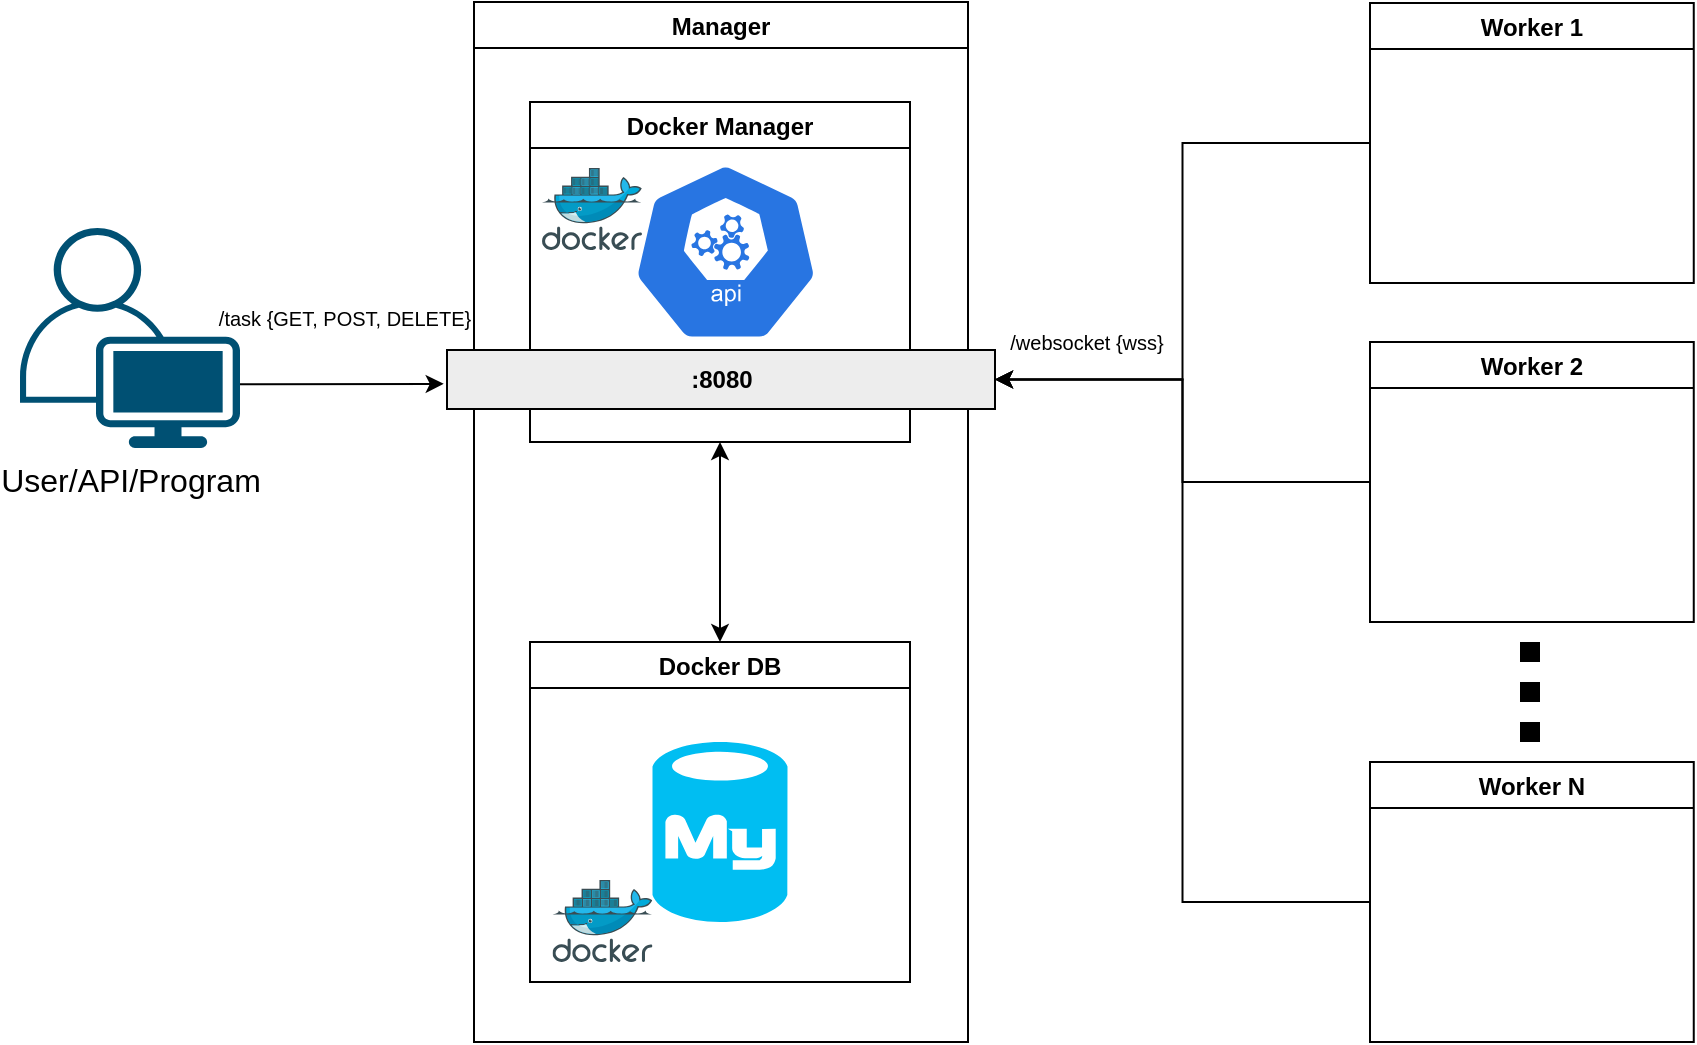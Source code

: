 <mxfile version="22.1.17" type="device">
  <diagram name="Page-1" id="E-aqEsKcpCFOM5G_bo27">
    <mxGraphModel dx="1430" dy="794" grid="0" gridSize="10" guides="1" tooltips="1" connect="1" arrows="1" fold="1" page="1" pageScale="1" pageWidth="850" pageHeight="1100" math="0" shadow="0">
      <root>
        <mxCell id="0" />
        <mxCell id="1" parent="0" />
        <mxCell id="iDe31Pu97hCUr6PlDok6-3" value="Docker Manager" style="swimlane;fillColor=none;" parent="1" vertex="1">
          <mxGeometry x="268" y="130" width="190" height="170" as="geometry" />
        </mxCell>
        <mxCell id="iDe31Pu97hCUr6PlDok6-2" value="" style="sketch=0;html=1;dashed=0;whitespace=wrap;fillColor=#2875E2;strokeColor=#ffffff;points=[[0.005,0.63,0],[0.1,0.2,0],[0.9,0.2,0],[0.5,0,0],[0.995,0.63,0],[0.72,0.99,0],[0.5,1,0],[0.28,0.99,0]];verticalLabelPosition=bottom;align=center;verticalAlign=top;shape=mxgraph.kubernetes.icon;prIcon=api" parent="iDe31Pu97hCUr6PlDok6-3" vertex="1">
          <mxGeometry x="51" y="30" width="93.75" height="90" as="geometry" />
        </mxCell>
        <mxCell id="iDe31Pu97hCUr6PlDok6-6" value="" style="image;sketch=0;aspect=fixed;html=1;points=[];align=center;fontSize=12;image=img/lib/mscae/Docker.svg;movable=1;resizable=1;rotatable=1;deletable=1;editable=1;locked=0;connectable=1;" parent="iDe31Pu97hCUr6PlDok6-3" vertex="1">
          <mxGeometry x="6" y="33" width="50" height="41" as="geometry" />
        </mxCell>
        <mxCell id="iDe31Pu97hCUr6PlDok6-54" value="Manager" style="swimlane;rounded=0;fillColor=none;" parent="1" vertex="1">
          <mxGeometry x="240" y="80" width="247" height="520" as="geometry" />
        </mxCell>
        <mxCell id="iDe31Pu97hCUr6PlDok6-12" value="" style="image;sketch=0;aspect=fixed;html=1;points=[];align=center;fontSize=12;image=img/lib/mscae/Docker.svg;" parent="iDe31Pu97hCUr6PlDok6-54" vertex="1">
          <mxGeometry x="39.25" y="439" width="50" height="41" as="geometry" />
        </mxCell>
        <mxCell id="iDe31Pu97hCUr6PlDok6-13" style="edgeStyle=orthogonalEdgeStyle;rounded=0;orthogonalLoop=1;jettySize=auto;html=1;entryX=0.5;entryY=1;entryDx=0;entryDy=0;startArrow=classic;startFill=1;" parent="1" source="iDe31Pu97hCUr6PlDok6-10" target="iDe31Pu97hCUr6PlDok6-3" edge="1">
          <mxGeometry relative="1" as="geometry" />
        </mxCell>
        <mxCell id="iDe31Pu97hCUr6PlDok6-10" value="Docker DB" style="swimlane;fillColor=none;" parent="1" vertex="1">
          <mxGeometry x="268" y="400" width="190" height="170" as="geometry" />
        </mxCell>
        <mxCell id="iDe31Pu97hCUr6PlDok6-1" value="" style="verticalLabelPosition=bottom;html=1;verticalAlign=top;align=center;strokeColor=none;fillColor=#00BEF2;shape=mxgraph.azure.mysql_database;" parent="iDe31Pu97hCUr6PlDok6-10" vertex="1">
          <mxGeometry x="61.25" y="50" width="67.5" height="90" as="geometry" />
        </mxCell>
        <mxCell id="cWLcRoxv2MBwXCB71x0X-2" style="edgeStyle=orthogonalEdgeStyle;rounded=0;orthogonalLoop=1;jettySize=auto;html=1;entryX=1;entryY=0.5;entryDx=0;entryDy=0;" edge="1" parent="1" source="iDe31Pu97hCUr6PlDok6-22" target="cWLcRoxv2MBwXCB71x0X-1">
          <mxGeometry relative="1" as="geometry" />
        </mxCell>
        <mxCell id="iDe31Pu97hCUr6PlDok6-22" value="Worker N" style="swimlane;startSize=23;fillColor=none;" parent="1" vertex="1">
          <mxGeometry x="688" y="460" width="161.88" height="140" as="geometry" />
        </mxCell>
        <mxCell id="U7m1ugG-zNqQuxMN_UuL-1" value="" style="fontColor=#000000;verticalAlign=middle;verticalLabelPosition=middle;labelPosition=right;align=left;html=1;outlineConnect=0;fillColor=#d6d6d6;strokeColor=#999;gradientColor=none;gradientDirection=north;strokeWidth=2;shape=stencil(fZHBDsIgDIafhuOWDfQBzNTTjt6XCriRbLDA5vTtLVRjtkQTUtqvP9AWJqrQwagZLyCMWk5MHBnnd/AGrj1ijpmOYMkLii0MmlBt7PxAckm2dq0jxbI6IU6sOLDoF19HVDfndevdbNVKsdF91GaANpYZvKTLu2kaAxOoO+OSyorcSGdvxirtc+kGpAomwC3ygHuPBYbs6sGqkAkEfPemTYJkQ5N0TR+by/Ylz0fbUl8Pevo9h+cqWjZT2k4t1vmnT1Gh4MdI0Elp+qqUeQE=);labelBackgroundColor=none;rounded=1;dashed=1;" parent="iDe31Pu97hCUr6PlDok6-22" vertex="1">
          <mxGeometry x="25.94" y="24.5" width="110" height="110" as="geometry" />
        </mxCell>
        <mxCell id="iDe31Pu97hCUr6PlDok6-31" style="rounded=0;orthogonalLoop=1;jettySize=auto;html=1;dashed=1;endArrow=none;endFill=0;strokeWidth=10;dashPattern=1 1;edgeStyle=orthogonalEdgeStyle;" parent="1" edge="1">
          <mxGeometry relative="1" as="geometry">
            <mxPoint x="768" y="400" as="sourcePoint" />
            <mxPoint x="768" y="460" as="targetPoint" />
          </mxGeometry>
        </mxCell>
        <mxCell id="iDe31Pu97hCUr6PlDok6-33" value="&lt;font style=&quot;font-size: 16px;&quot;&gt;User/API/Program&lt;/font&gt;" style="points=[[0.35,0,0],[0.98,0.51,0],[1,0.71,0],[0.67,1,0],[0,0.795,0],[0,0.65,0]];verticalLabelPosition=bottom;sketch=0;html=1;verticalAlign=top;aspect=fixed;align=center;pointerEvents=1;shape=mxgraph.cisco19.user;fillColor=#005073;strokeColor=none;" parent="1" vertex="1">
          <mxGeometry x="13" y="193" width="110" height="110" as="geometry" />
        </mxCell>
        <mxCell id="iDe31Pu97hCUr6PlDok6-35" style="edgeStyle=orthogonalEdgeStyle;rounded=0;orthogonalLoop=1;jettySize=auto;html=1;startArrow=none;startFill=0;exitX=1;exitY=0.71;exitDx=0;exitDy=0;exitPerimeter=0;jumpStyle=arc;entryX=-0.006;entryY=0.574;entryDx=0;entryDy=0;entryPerimeter=0;" parent="1" source="iDe31Pu97hCUr6PlDok6-33" target="cWLcRoxv2MBwXCB71x0X-1" edge="1">
          <mxGeometry relative="1" as="geometry">
            <mxPoint x="170" y="240" as="sourcePoint" />
            <mxPoint x="198" y="239" as="targetPoint" />
          </mxGeometry>
        </mxCell>
        <mxCell id="iDe31Pu97hCUr6PlDok6-37" value="&lt;font style=&quot;font-size: 10px;&quot;&gt;/task {GET, POST, DELETE}&lt;/font&gt;" style="edgeLabel;html=1;align=center;verticalAlign=middle;resizable=0;points=[];labelBackgroundColor=none;" parent="iDe31Pu97hCUr6PlDok6-35" vertex="1" connectable="0">
          <mxGeometry x="-0.229" y="2" relative="1" as="geometry">
            <mxPoint x="12" y="-31" as="offset" />
          </mxGeometry>
        </mxCell>
        <mxCell id="cWLcRoxv2MBwXCB71x0X-4" style="edgeStyle=orthogonalEdgeStyle;rounded=0;orthogonalLoop=1;jettySize=auto;html=1;entryX=1;entryY=0.5;entryDx=0;entryDy=0;" edge="1" parent="1" source="U7m1ugG-zNqQuxMN_UuL-5" target="cWLcRoxv2MBwXCB71x0X-1">
          <mxGeometry relative="1" as="geometry" />
        </mxCell>
        <mxCell id="U7m1ugG-zNqQuxMN_UuL-5" value="Worker 1" style="swimlane;startSize=23;fillColor=none;" parent="1" vertex="1">
          <mxGeometry x="688" y="80.5" width="161.88" height="140" as="geometry" />
        </mxCell>
        <mxCell id="U7m1ugG-zNqQuxMN_UuL-6" value="" style="fontColor=#000000;verticalAlign=middle;verticalLabelPosition=middle;labelPosition=right;align=left;html=1;outlineConnect=0;fillColor=#d6d6d6;strokeColor=#999;gradientColor=none;gradientDirection=north;strokeWidth=2;shape=stencil(fZHBDsIgDIafhuOWDfQBzNTTjt6XCriRbLDA5vTtLVRjtkQTUtqvP9AWJqrQwagZLyCMWk5MHBnnd/AGrj1ijpmOYMkLii0MmlBt7PxAckm2dq0jxbI6IU6sOLDoF19HVDfndevdbNVKsdF91GaANpYZvKTLu2kaAxOoO+OSyorcSGdvxirtc+kGpAomwC3ygHuPBYbs6sGqkAkEfPemTYJkQ5N0TR+by/Ylz0fbUl8Pevo9h+cqWjZT2k4t1vmnT1Gh4MdI0Elp+qqUeQE=);labelBackgroundColor=none;rounded=1;dashed=1;" parent="U7m1ugG-zNqQuxMN_UuL-5" vertex="1">
          <mxGeometry x="25.94" y="24.5" width="110" height="110" as="geometry" />
        </mxCell>
        <mxCell id="cWLcRoxv2MBwXCB71x0X-3" style="edgeStyle=orthogonalEdgeStyle;rounded=0;orthogonalLoop=1;jettySize=auto;html=1;entryX=1;entryY=0.5;entryDx=0;entryDy=0;" edge="1" parent="1" source="U7m1ugG-zNqQuxMN_UuL-7" target="cWLcRoxv2MBwXCB71x0X-1">
          <mxGeometry relative="1" as="geometry" />
        </mxCell>
        <mxCell id="U7m1ugG-zNqQuxMN_UuL-7" value="Worker 2" style="swimlane;startSize=23;fillColor=none;" parent="1" vertex="1">
          <mxGeometry x="688" y="250" width="161.88" height="140" as="geometry" />
        </mxCell>
        <mxCell id="U7m1ugG-zNqQuxMN_UuL-8" value="" style="fontColor=#000000;verticalAlign=middle;verticalLabelPosition=middle;labelPosition=right;align=left;html=1;outlineConnect=0;fillColor=#d6d6d6;strokeColor=#999;gradientColor=none;gradientDirection=north;strokeWidth=2;shape=stencil(fZHBDsIgDIafhuOWDfQBzNTTjt6XCriRbLDA5vTtLVRjtkQTUtqvP9AWJqrQwagZLyCMWk5MHBnnd/AGrj1ijpmOYMkLii0MmlBt7PxAckm2dq0jxbI6IU6sOLDoF19HVDfndevdbNVKsdF91GaANpYZvKTLu2kaAxOoO+OSyorcSGdvxirtc+kGpAomwC3ygHuPBYbs6sGqkAkEfPemTYJkQ5N0TR+by/Ylz0fbUl8Pevo9h+cqWjZT2k4t1vmnT1Gh4MdI0Elp+qqUeQE=);labelBackgroundColor=none;rounded=1;dashed=1;" parent="U7m1ugG-zNqQuxMN_UuL-7" vertex="1">
          <mxGeometry x="25.94" y="24.5" width="110" height="110" as="geometry" />
        </mxCell>
        <mxCell id="cWLcRoxv2MBwXCB71x0X-1" value="&lt;b&gt;:8080&lt;/b&gt;" style="rounded=0;whiteSpace=wrap;html=1;labelBackgroundColor=none;fillColor=#ededed;fillStyle=solid;gradientColor=none;movable=1;resizable=1;rotatable=1;deletable=1;editable=1;locked=0;connectable=1;" vertex="1" parent="1">
          <mxGeometry x="226.5" y="254" width="274" height="29.5" as="geometry" />
        </mxCell>
        <mxCell id="cWLcRoxv2MBwXCB71x0X-5" value="&lt;font style=&quot;font-size: 10px;&quot;&gt;/websocket {wss&lt;/font&gt;&lt;span style=&quot;font-size: 10px; background-color: initial;&quot;&gt;}&lt;/span&gt;" style="edgeLabel;html=1;align=center;verticalAlign=middle;resizable=0;points=[];labelBackgroundColor=none;" vertex="1" connectable="0" parent="1">
          <mxGeometry x="546.0" y="250.003" as="geometry" />
        </mxCell>
      </root>
    </mxGraphModel>
  </diagram>
</mxfile>
